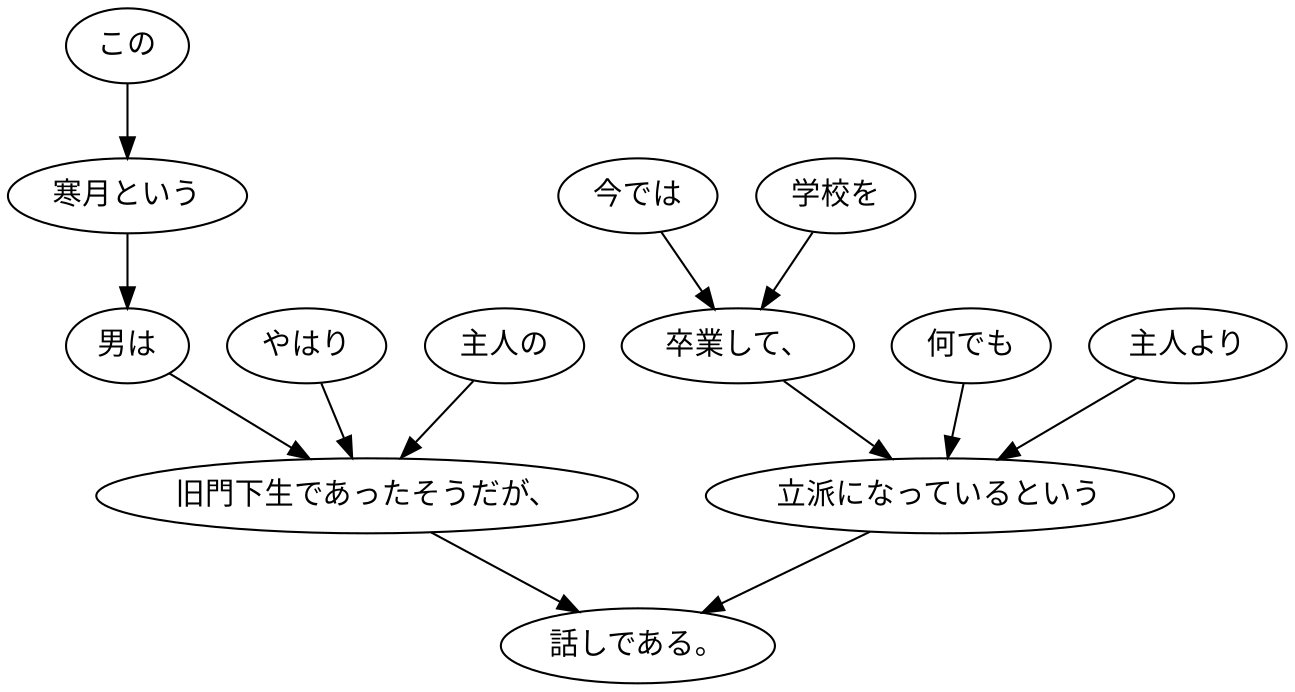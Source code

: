 digraph graph392 {
	node0 [label="この"];
	node1 [label="寒月という"];
	node2 [label="男は"];
	node3 [label="やはり"];
	node4 [label="主人の"];
	node5 [label="旧門下生であったそうだが、"];
	node6 [label="今では"];
	node7 [label="学校を"];
	node8 [label="卒業して、"];
	node9 [label="何でも"];
	node10 [label="主人より"];
	node11 [label="立派になっているという"];
	node12 [label="話しである。"];
	node0 -> node1;
	node1 -> node2;
	node2 -> node5;
	node3 -> node5;
	node4 -> node5;
	node5 -> node12;
	node6 -> node8;
	node7 -> node8;
	node8 -> node11;
	node9 -> node11;
	node10 -> node11;
	node11 -> node12;
}
